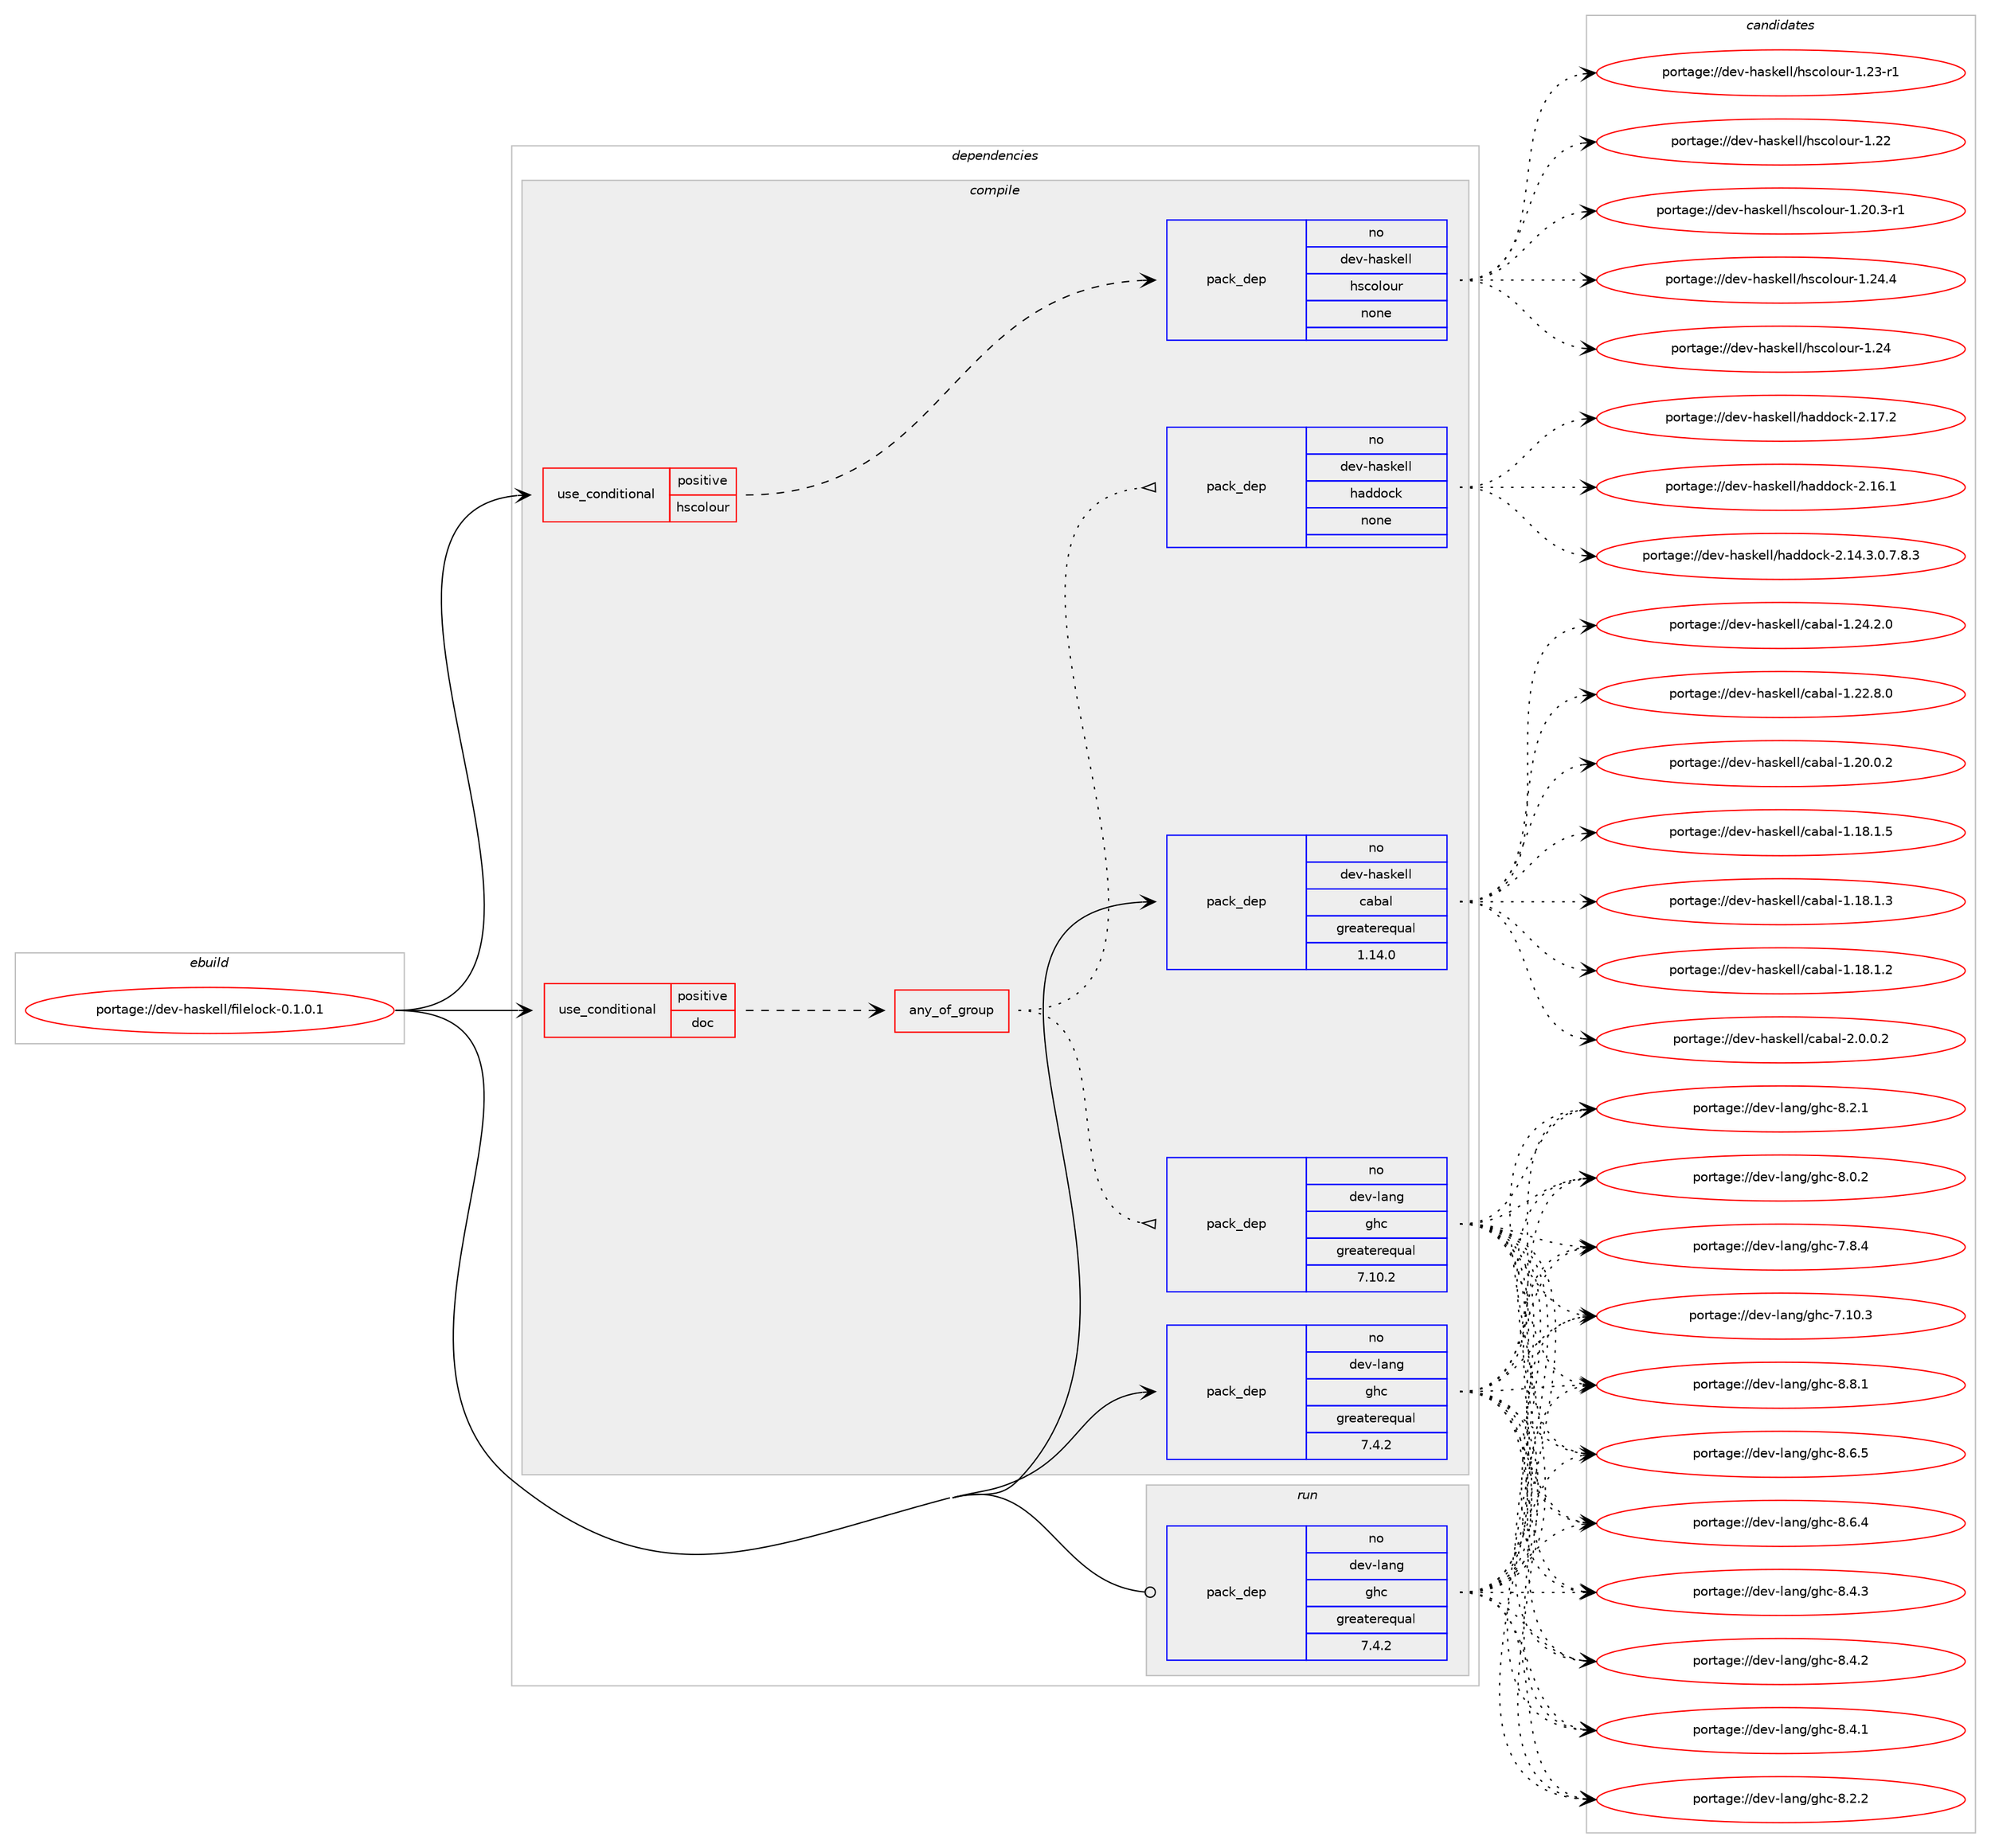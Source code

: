 digraph prolog {

# *************
# Graph options
# *************

newrank=true;
concentrate=true;
compound=true;
graph [rankdir=LR,fontname=Helvetica,fontsize=10,ranksep=1.5];#, ranksep=2.5, nodesep=0.2];
edge  [arrowhead=vee];
node  [fontname=Helvetica,fontsize=10];

# **********
# The ebuild
# **********

subgraph cluster_leftcol {
color=gray;
label=<<i>ebuild</i>>;
id [label="portage://dev-haskell/filelock-0.1.0.1", color=red, width=4, href="../dev-haskell/filelock-0.1.0.1.svg"];
}

# ****************
# The dependencies
# ****************

subgraph cluster_midcol {
color=gray;
label=<<i>dependencies</i>>;
subgraph cluster_compile {
fillcolor="#eeeeee";
style=filled;
label=<<i>compile</i>>;
subgraph cond133961 {
dependency562785 [label=<<TABLE BORDER="0" CELLBORDER="1" CELLSPACING="0" CELLPADDING="4"><TR><TD ROWSPAN="3" CELLPADDING="10">use_conditional</TD></TR><TR><TD>positive</TD></TR><TR><TD>doc</TD></TR></TABLE>>, shape=none, color=red];
subgraph any6447 {
dependency562786 [label=<<TABLE BORDER="0" CELLBORDER="1" CELLSPACING="0" CELLPADDING="4"><TR><TD CELLPADDING="10">any_of_group</TD></TR></TABLE>>, shape=none, color=red];subgraph pack422140 {
dependency562787 [label=<<TABLE BORDER="0" CELLBORDER="1" CELLSPACING="0" CELLPADDING="4" WIDTH="220"><TR><TD ROWSPAN="6" CELLPADDING="30">pack_dep</TD></TR><TR><TD WIDTH="110">no</TD></TR><TR><TD>dev-haskell</TD></TR><TR><TD>haddock</TD></TR><TR><TD>none</TD></TR><TR><TD></TD></TR></TABLE>>, shape=none, color=blue];
}
dependency562786:e -> dependency562787:w [weight=20,style="dotted",arrowhead="oinv"];
subgraph pack422141 {
dependency562788 [label=<<TABLE BORDER="0" CELLBORDER="1" CELLSPACING="0" CELLPADDING="4" WIDTH="220"><TR><TD ROWSPAN="6" CELLPADDING="30">pack_dep</TD></TR><TR><TD WIDTH="110">no</TD></TR><TR><TD>dev-lang</TD></TR><TR><TD>ghc</TD></TR><TR><TD>greaterequal</TD></TR><TR><TD>7.10.2</TD></TR></TABLE>>, shape=none, color=blue];
}
dependency562786:e -> dependency562788:w [weight=20,style="dotted",arrowhead="oinv"];
}
dependency562785:e -> dependency562786:w [weight=20,style="dashed",arrowhead="vee"];
}
id:e -> dependency562785:w [weight=20,style="solid",arrowhead="vee"];
subgraph cond133962 {
dependency562789 [label=<<TABLE BORDER="0" CELLBORDER="1" CELLSPACING="0" CELLPADDING="4"><TR><TD ROWSPAN="3" CELLPADDING="10">use_conditional</TD></TR><TR><TD>positive</TD></TR><TR><TD>hscolour</TD></TR></TABLE>>, shape=none, color=red];
subgraph pack422142 {
dependency562790 [label=<<TABLE BORDER="0" CELLBORDER="1" CELLSPACING="0" CELLPADDING="4" WIDTH="220"><TR><TD ROWSPAN="6" CELLPADDING="30">pack_dep</TD></TR><TR><TD WIDTH="110">no</TD></TR><TR><TD>dev-haskell</TD></TR><TR><TD>hscolour</TD></TR><TR><TD>none</TD></TR><TR><TD></TD></TR></TABLE>>, shape=none, color=blue];
}
dependency562789:e -> dependency562790:w [weight=20,style="dashed",arrowhead="vee"];
}
id:e -> dependency562789:w [weight=20,style="solid",arrowhead="vee"];
subgraph pack422143 {
dependency562791 [label=<<TABLE BORDER="0" CELLBORDER="1" CELLSPACING="0" CELLPADDING="4" WIDTH="220"><TR><TD ROWSPAN="6" CELLPADDING="30">pack_dep</TD></TR><TR><TD WIDTH="110">no</TD></TR><TR><TD>dev-haskell</TD></TR><TR><TD>cabal</TD></TR><TR><TD>greaterequal</TD></TR><TR><TD>1.14.0</TD></TR></TABLE>>, shape=none, color=blue];
}
id:e -> dependency562791:w [weight=20,style="solid",arrowhead="vee"];
subgraph pack422144 {
dependency562792 [label=<<TABLE BORDER="0" CELLBORDER="1" CELLSPACING="0" CELLPADDING="4" WIDTH="220"><TR><TD ROWSPAN="6" CELLPADDING="30">pack_dep</TD></TR><TR><TD WIDTH="110">no</TD></TR><TR><TD>dev-lang</TD></TR><TR><TD>ghc</TD></TR><TR><TD>greaterequal</TD></TR><TR><TD>7.4.2</TD></TR></TABLE>>, shape=none, color=blue];
}
id:e -> dependency562792:w [weight=20,style="solid",arrowhead="vee"];
}
subgraph cluster_compileandrun {
fillcolor="#eeeeee";
style=filled;
label=<<i>compile and run</i>>;
}
subgraph cluster_run {
fillcolor="#eeeeee";
style=filled;
label=<<i>run</i>>;
subgraph pack422145 {
dependency562793 [label=<<TABLE BORDER="0" CELLBORDER="1" CELLSPACING="0" CELLPADDING="4" WIDTH="220"><TR><TD ROWSPAN="6" CELLPADDING="30">pack_dep</TD></TR><TR><TD WIDTH="110">no</TD></TR><TR><TD>dev-lang</TD></TR><TR><TD>ghc</TD></TR><TR><TD>greaterequal</TD></TR><TR><TD>7.4.2</TD></TR></TABLE>>, shape=none, color=blue];
}
id:e -> dependency562793:w [weight=20,style="solid",arrowhead="odot"];
}
}

# **************
# The candidates
# **************

subgraph cluster_choices {
rank=same;
color=gray;
label=<<i>candidates</i>>;

subgraph choice422140 {
color=black;
nodesep=1;
choice100101118451049711510710110810847104971001001119910745504649554650 [label="portage://dev-haskell/haddock-2.17.2", color=red, width=4,href="../dev-haskell/haddock-2.17.2.svg"];
choice100101118451049711510710110810847104971001001119910745504649544649 [label="portage://dev-haskell/haddock-2.16.1", color=red, width=4,href="../dev-haskell/haddock-2.16.1.svg"];
choice1001011184510497115107101108108471049710010011199107455046495246514648465546564651 [label="portage://dev-haskell/haddock-2.14.3.0.7.8.3", color=red, width=4,href="../dev-haskell/haddock-2.14.3.0.7.8.3.svg"];
dependency562787:e -> choice100101118451049711510710110810847104971001001119910745504649554650:w [style=dotted,weight="100"];
dependency562787:e -> choice100101118451049711510710110810847104971001001119910745504649544649:w [style=dotted,weight="100"];
dependency562787:e -> choice1001011184510497115107101108108471049710010011199107455046495246514648465546564651:w [style=dotted,weight="100"];
}
subgraph choice422141 {
color=black;
nodesep=1;
choice10010111845108971101034710310499455646564649 [label="portage://dev-lang/ghc-8.8.1", color=red, width=4,href="../dev-lang/ghc-8.8.1.svg"];
choice10010111845108971101034710310499455646544653 [label="portage://dev-lang/ghc-8.6.5", color=red, width=4,href="../dev-lang/ghc-8.6.5.svg"];
choice10010111845108971101034710310499455646544652 [label="portage://dev-lang/ghc-8.6.4", color=red, width=4,href="../dev-lang/ghc-8.6.4.svg"];
choice10010111845108971101034710310499455646524651 [label="portage://dev-lang/ghc-8.4.3", color=red, width=4,href="../dev-lang/ghc-8.4.3.svg"];
choice10010111845108971101034710310499455646524650 [label="portage://dev-lang/ghc-8.4.2", color=red, width=4,href="../dev-lang/ghc-8.4.2.svg"];
choice10010111845108971101034710310499455646524649 [label="portage://dev-lang/ghc-8.4.1", color=red, width=4,href="../dev-lang/ghc-8.4.1.svg"];
choice10010111845108971101034710310499455646504650 [label="portage://dev-lang/ghc-8.2.2", color=red, width=4,href="../dev-lang/ghc-8.2.2.svg"];
choice10010111845108971101034710310499455646504649 [label="portage://dev-lang/ghc-8.2.1", color=red, width=4,href="../dev-lang/ghc-8.2.1.svg"];
choice10010111845108971101034710310499455646484650 [label="portage://dev-lang/ghc-8.0.2", color=red, width=4,href="../dev-lang/ghc-8.0.2.svg"];
choice10010111845108971101034710310499455546564652 [label="portage://dev-lang/ghc-7.8.4", color=red, width=4,href="../dev-lang/ghc-7.8.4.svg"];
choice1001011184510897110103471031049945554649484651 [label="portage://dev-lang/ghc-7.10.3", color=red, width=4,href="../dev-lang/ghc-7.10.3.svg"];
dependency562788:e -> choice10010111845108971101034710310499455646564649:w [style=dotted,weight="100"];
dependency562788:e -> choice10010111845108971101034710310499455646544653:w [style=dotted,weight="100"];
dependency562788:e -> choice10010111845108971101034710310499455646544652:w [style=dotted,weight="100"];
dependency562788:e -> choice10010111845108971101034710310499455646524651:w [style=dotted,weight="100"];
dependency562788:e -> choice10010111845108971101034710310499455646524650:w [style=dotted,weight="100"];
dependency562788:e -> choice10010111845108971101034710310499455646524649:w [style=dotted,weight="100"];
dependency562788:e -> choice10010111845108971101034710310499455646504650:w [style=dotted,weight="100"];
dependency562788:e -> choice10010111845108971101034710310499455646504649:w [style=dotted,weight="100"];
dependency562788:e -> choice10010111845108971101034710310499455646484650:w [style=dotted,weight="100"];
dependency562788:e -> choice10010111845108971101034710310499455546564652:w [style=dotted,weight="100"];
dependency562788:e -> choice1001011184510897110103471031049945554649484651:w [style=dotted,weight="100"];
}
subgraph choice422142 {
color=black;
nodesep=1;
choice1001011184510497115107101108108471041159911110811111711445494650524652 [label="portage://dev-haskell/hscolour-1.24.4", color=red, width=4,href="../dev-haskell/hscolour-1.24.4.svg"];
choice100101118451049711510710110810847104115991111081111171144549465052 [label="portage://dev-haskell/hscolour-1.24", color=red, width=4,href="../dev-haskell/hscolour-1.24.svg"];
choice1001011184510497115107101108108471041159911110811111711445494650514511449 [label="portage://dev-haskell/hscolour-1.23-r1", color=red, width=4,href="../dev-haskell/hscolour-1.23-r1.svg"];
choice100101118451049711510710110810847104115991111081111171144549465050 [label="portage://dev-haskell/hscolour-1.22", color=red, width=4,href="../dev-haskell/hscolour-1.22.svg"];
choice10010111845104971151071011081084710411599111108111117114454946504846514511449 [label="portage://dev-haskell/hscolour-1.20.3-r1", color=red, width=4,href="../dev-haskell/hscolour-1.20.3-r1.svg"];
dependency562790:e -> choice1001011184510497115107101108108471041159911110811111711445494650524652:w [style=dotted,weight="100"];
dependency562790:e -> choice100101118451049711510710110810847104115991111081111171144549465052:w [style=dotted,weight="100"];
dependency562790:e -> choice1001011184510497115107101108108471041159911110811111711445494650514511449:w [style=dotted,weight="100"];
dependency562790:e -> choice100101118451049711510710110810847104115991111081111171144549465050:w [style=dotted,weight="100"];
dependency562790:e -> choice10010111845104971151071011081084710411599111108111117114454946504846514511449:w [style=dotted,weight="100"];
}
subgraph choice422143 {
color=black;
nodesep=1;
choice100101118451049711510710110810847999798971084550464846484650 [label="portage://dev-haskell/cabal-2.0.0.2", color=red, width=4,href="../dev-haskell/cabal-2.0.0.2.svg"];
choice10010111845104971151071011081084799979897108454946505246504648 [label="portage://dev-haskell/cabal-1.24.2.0", color=red, width=4,href="../dev-haskell/cabal-1.24.2.0.svg"];
choice10010111845104971151071011081084799979897108454946505046564648 [label="portage://dev-haskell/cabal-1.22.8.0", color=red, width=4,href="../dev-haskell/cabal-1.22.8.0.svg"];
choice10010111845104971151071011081084799979897108454946504846484650 [label="portage://dev-haskell/cabal-1.20.0.2", color=red, width=4,href="../dev-haskell/cabal-1.20.0.2.svg"];
choice10010111845104971151071011081084799979897108454946495646494653 [label="portage://dev-haskell/cabal-1.18.1.5", color=red, width=4,href="../dev-haskell/cabal-1.18.1.5.svg"];
choice10010111845104971151071011081084799979897108454946495646494651 [label="portage://dev-haskell/cabal-1.18.1.3", color=red, width=4,href="../dev-haskell/cabal-1.18.1.3.svg"];
choice10010111845104971151071011081084799979897108454946495646494650 [label="portage://dev-haskell/cabal-1.18.1.2", color=red, width=4,href="../dev-haskell/cabal-1.18.1.2.svg"];
dependency562791:e -> choice100101118451049711510710110810847999798971084550464846484650:w [style=dotted,weight="100"];
dependency562791:e -> choice10010111845104971151071011081084799979897108454946505246504648:w [style=dotted,weight="100"];
dependency562791:e -> choice10010111845104971151071011081084799979897108454946505046564648:w [style=dotted,weight="100"];
dependency562791:e -> choice10010111845104971151071011081084799979897108454946504846484650:w [style=dotted,weight="100"];
dependency562791:e -> choice10010111845104971151071011081084799979897108454946495646494653:w [style=dotted,weight="100"];
dependency562791:e -> choice10010111845104971151071011081084799979897108454946495646494651:w [style=dotted,weight="100"];
dependency562791:e -> choice10010111845104971151071011081084799979897108454946495646494650:w [style=dotted,weight="100"];
}
subgraph choice422144 {
color=black;
nodesep=1;
choice10010111845108971101034710310499455646564649 [label="portage://dev-lang/ghc-8.8.1", color=red, width=4,href="../dev-lang/ghc-8.8.1.svg"];
choice10010111845108971101034710310499455646544653 [label="portage://dev-lang/ghc-8.6.5", color=red, width=4,href="../dev-lang/ghc-8.6.5.svg"];
choice10010111845108971101034710310499455646544652 [label="portage://dev-lang/ghc-8.6.4", color=red, width=4,href="../dev-lang/ghc-8.6.4.svg"];
choice10010111845108971101034710310499455646524651 [label="portage://dev-lang/ghc-8.4.3", color=red, width=4,href="../dev-lang/ghc-8.4.3.svg"];
choice10010111845108971101034710310499455646524650 [label="portage://dev-lang/ghc-8.4.2", color=red, width=4,href="../dev-lang/ghc-8.4.2.svg"];
choice10010111845108971101034710310499455646524649 [label="portage://dev-lang/ghc-8.4.1", color=red, width=4,href="../dev-lang/ghc-8.4.1.svg"];
choice10010111845108971101034710310499455646504650 [label="portage://dev-lang/ghc-8.2.2", color=red, width=4,href="../dev-lang/ghc-8.2.2.svg"];
choice10010111845108971101034710310499455646504649 [label="portage://dev-lang/ghc-8.2.1", color=red, width=4,href="../dev-lang/ghc-8.2.1.svg"];
choice10010111845108971101034710310499455646484650 [label="portage://dev-lang/ghc-8.0.2", color=red, width=4,href="../dev-lang/ghc-8.0.2.svg"];
choice10010111845108971101034710310499455546564652 [label="portage://dev-lang/ghc-7.8.4", color=red, width=4,href="../dev-lang/ghc-7.8.4.svg"];
choice1001011184510897110103471031049945554649484651 [label="portage://dev-lang/ghc-7.10.3", color=red, width=4,href="../dev-lang/ghc-7.10.3.svg"];
dependency562792:e -> choice10010111845108971101034710310499455646564649:w [style=dotted,weight="100"];
dependency562792:e -> choice10010111845108971101034710310499455646544653:w [style=dotted,weight="100"];
dependency562792:e -> choice10010111845108971101034710310499455646544652:w [style=dotted,weight="100"];
dependency562792:e -> choice10010111845108971101034710310499455646524651:w [style=dotted,weight="100"];
dependency562792:e -> choice10010111845108971101034710310499455646524650:w [style=dotted,weight="100"];
dependency562792:e -> choice10010111845108971101034710310499455646524649:w [style=dotted,weight="100"];
dependency562792:e -> choice10010111845108971101034710310499455646504650:w [style=dotted,weight="100"];
dependency562792:e -> choice10010111845108971101034710310499455646504649:w [style=dotted,weight="100"];
dependency562792:e -> choice10010111845108971101034710310499455646484650:w [style=dotted,weight="100"];
dependency562792:e -> choice10010111845108971101034710310499455546564652:w [style=dotted,weight="100"];
dependency562792:e -> choice1001011184510897110103471031049945554649484651:w [style=dotted,weight="100"];
}
subgraph choice422145 {
color=black;
nodesep=1;
choice10010111845108971101034710310499455646564649 [label="portage://dev-lang/ghc-8.8.1", color=red, width=4,href="../dev-lang/ghc-8.8.1.svg"];
choice10010111845108971101034710310499455646544653 [label="portage://dev-lang/ghc-8.6.5", color=red, width=4,href="../dev-lang/ghc-8.6.5.svg"];
choice10010111845108971101034710310499455646544652 [label="portage://dev-lang/ghc-8.6.4", color=red, width=4,href="../dev-lang/ghc-8.6.4.svg"];
choice10010111845108971101034710310499455646524651 [label="portage://dev-lang/ghc-8.4.3", color=red, width=4,href="../dev-lang/ghc-8.4.3.svg"];
choice10010111845108971101034710310499455646524650 [label="portage://dev-lang/ghc-8.4.2", color=red, width=4,href="../dev-lang/ghc-8.4.2.svg"];
choice10010111845108971101034710310499455646524649 [label="portage://dev-lang/ghc-8.4.1", color=red, width=4,href="../dev-lang/ghc-8.4.1.svg"];
choice10010111845108971101034710310499455646504650 [label="portage://dev-lang/ghc-8.2.2", color=red, width=4,href="../dev-lang/ghc-8.2.2.svg"];
choice10010111845108971101034710310499455646504649 [label="portage://dev-lang/ghc-8.2.1", color=red, width=4,href="../dev-lang/ghc-8.2.1.svg"];
choice10010111845108971101034710310499455646484650 [label="portage://dev-lang/ghc-8.0.2", color=red, width=4,href="../dev-lang/ghc-8.0.2.svg"];
choice10010111845108971101034710310499455546564652 [label="portage://dev-lang/ghc-7.8.4", color=red, width=4,href="../dev-lang/ghc-7.8.4.svg"];
choice1001011184510897110103471031049945554649484651 [label="portage://dev-lang/ghc-7.10.3", color=red, width=4,href="../dev-lang/ghc-7.10.3.svg"];
dependency562793:e -> choice10010111845108971101034710310499455646564649:w [style=dotted,weight="100"];
dependency562793:e -> choice10010111845108971101034710310499455646544653:w [style=dotted,weight="100"];
dependency562793:e -> choice10010111845108971101034710310499455646544652:w [style=dotted,weight="100"];
dependency562793:e -> choice10010111845108971101034710310499455646524651:w [style=dotted,weight="100"];
dependency562793:e -> choice10010111845108971101034710310499455646524650:w [style=dotted,weight="100"];
dependency562793:e -> choice10010111845108971101034710310499455646524649:w [style=dotted,weight="100"];
dependency562793:e -> choice10010111845108971101034710310499455646504650:w [style=dotted,weight="100"];
dependency562793:e -> choice10010111845108971101034710310499455646504649:w [style=dotted,weight="100"];
dependency562793:e -> choice10010111845108971101034710310499455646484650:w [style=dotted,weight="100"];
dependency562793:e -> choice10010111845108971101034710310499455546564652:w [style=dotted,weight="100"];
dependency562793:e -> choice1001011184510897110103471031049945554649484651:w [style=dotted,weight="100"];
}
}

}
